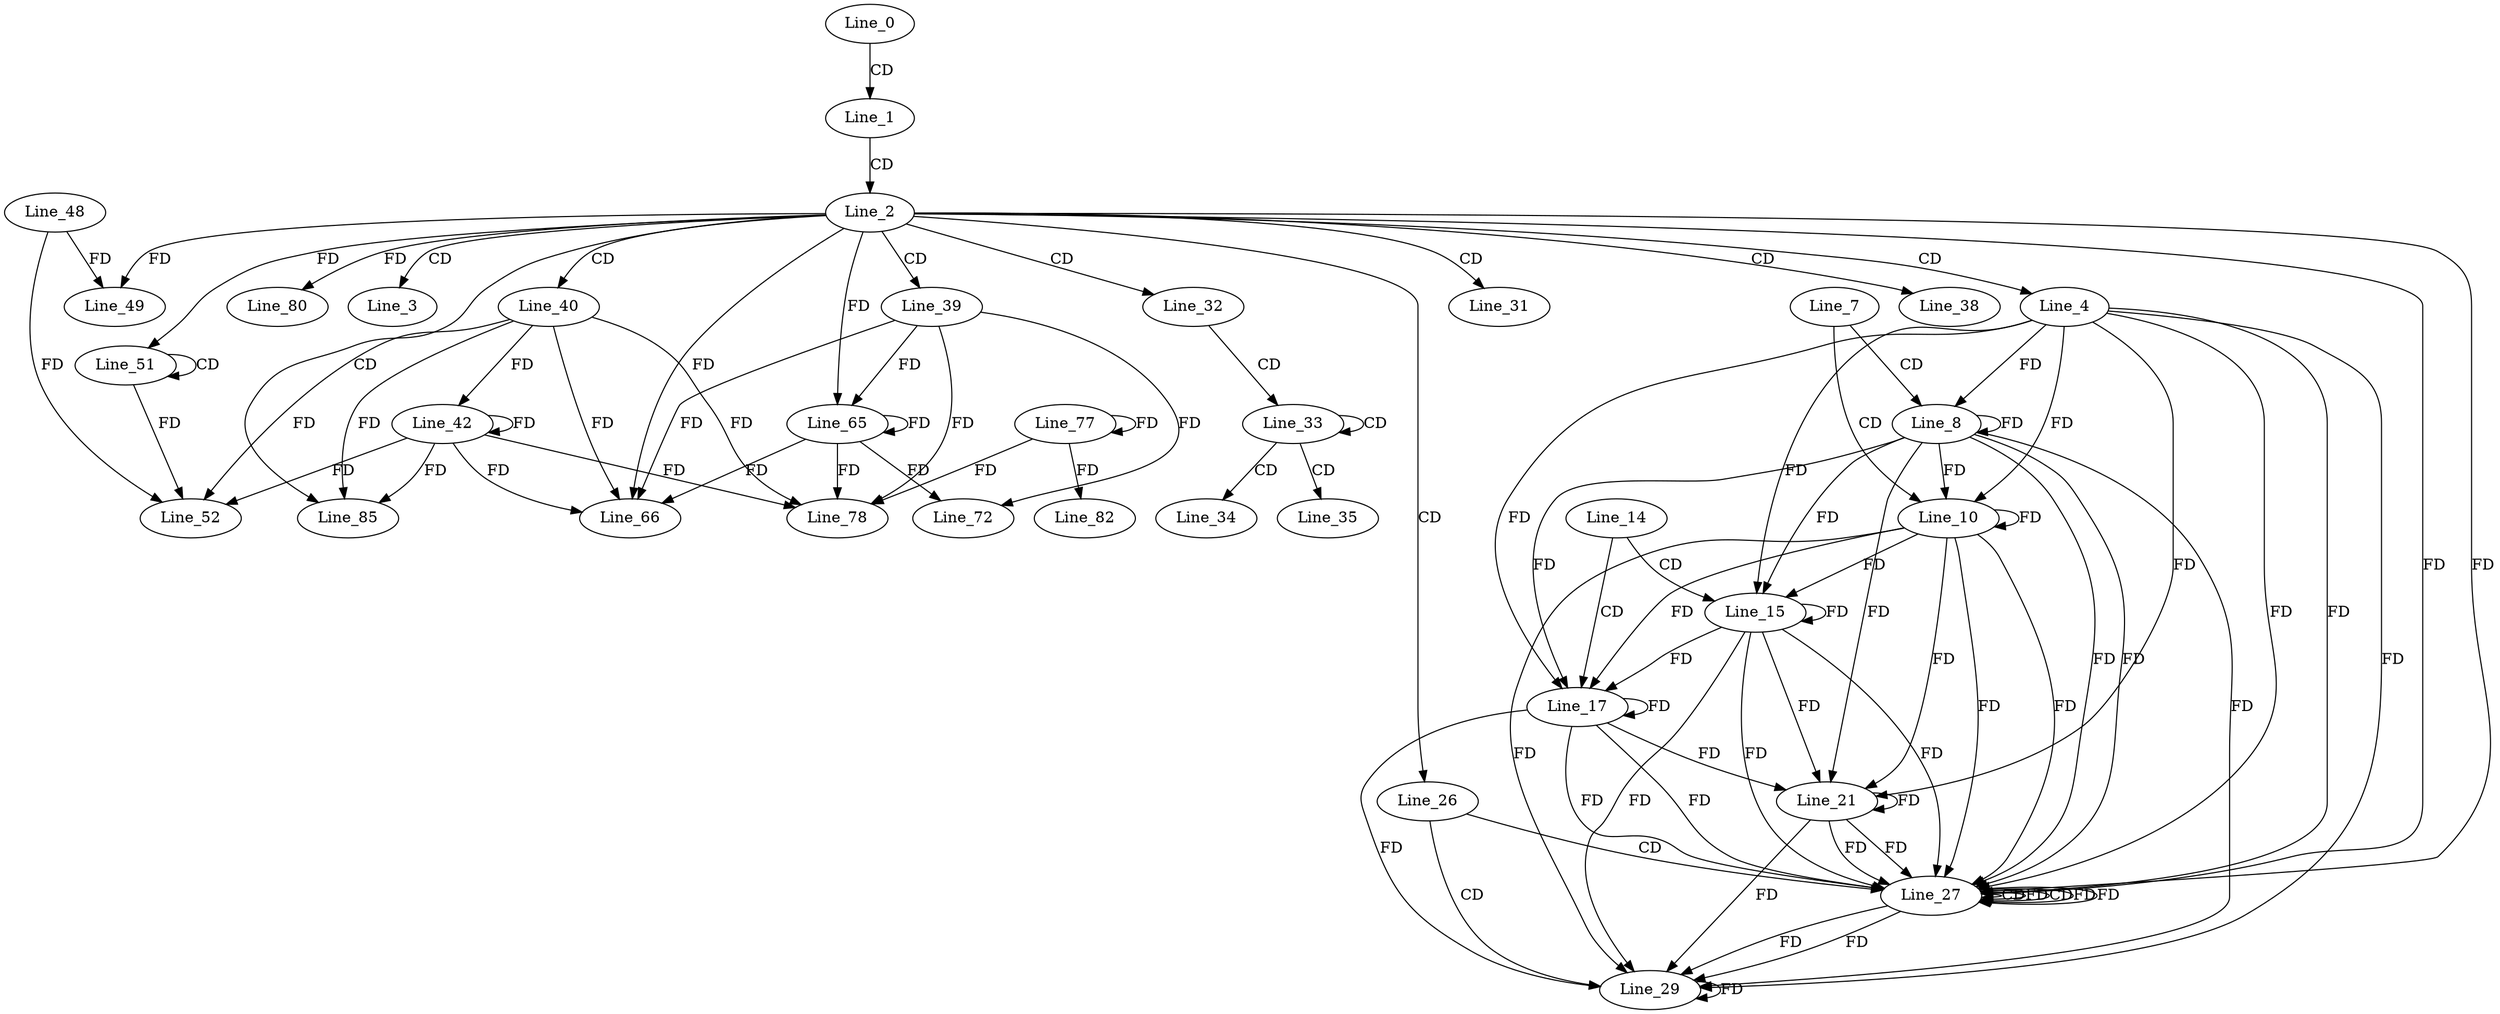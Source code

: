 digraph G {
  Line_0;
  Line_1;
  Line_2;
  Line_3;
  Line_4;
  Line_7;
  Line_8;
  Line_10;
  Line_14;
  Line_15;
  Line_17;
  Line_21;
  Line_26;
  Line_27;
  Line_27;
  Line_27;
  Line_27;
  Line_29;
  Line_29;
  Line_31;
  Line_32;
  Line_33;
  Line_33;
  Line_34;
  Line_35;
  Line_38;
  Line_39;
  Line_40;
  Line_42;
  Line_48;
  Line_49;
  Line_49;
  Line_51;
  Line_51;
  Line_51;
  Line_52;
  Line_65;
  Line_65;
  Line_66;
  Line_66;
  Line_72;
  Line_77;
  Line_77;
  Line_78;
  Line_80;
  Line_82;
  Line_85;
  Line_0 -> Line_1 [ label="CD" ];
  Line_1 -> Line_2 [ label="CD" ];
  Line_2 -> Line_3 [ label="CD" ];
  Line_2 -> Line_4 [ label="CD" ];
  Line_7 -> Line_8 [ label="CD" ];
  Line_4 -> Line_8 [ label="FD" ];
  Line_8 -> Line_8 [ label="FD" ];
  Line_7 -> Line_10 [ label="CD" ];
  Line_4 -> Line_10 [ label="FD" ];
  Line_8 -> Line_10 [ label="FD" ];
  Line_10 -> Line_10 [ label="FD" ];
  Line_14 -> Line_15 [ label="CD" ];
  Line_4 -> Line_15 [ label="FD" ];
  Line_8 -> Line_15 [ label="FD" ];
  Line_10 -> Line_15 [ label="FD" ];
  Line_15 -> Line_15 [ label="FD" ];
  Line_14 -> Line_17 [ label="CD" ];
  Line_4 -> Line_17 [ label="FD" ];
  Line_8 -> Line_17 [ label="FD" ];
  Line_10 -> Line_17 [ label="FD" ];
  Line_15 -> Line_17 [ label="FD" ];
  Line_17 -> Line_17 [ label="FD" ];
  Line_4 -> Line_21 [ label="FD" ];
  Line_8 -> Line_21 [ label="FD" ];
  Line_10 -> Line_21 [ label="FD" ];
  Line_15 -> Line_21 [ label="FD" ];
  Line_17 -> Line_21 [ label="FD" ];
  Line_21 -> Line_21 [ label="FD" ];
  Line_2 -> Line_26 [ label="CD" ];
  Line_26 -> Line_27 [ label="CD" ];
  Line_27 -> Line_27 [ label="CD" ];
  Line_4 -> Line_27 [ label="FD" ];
  Line_8 -> Line_27 [ label="FD" ];
  Line_10 -> Line_27 [ label="FD" ];
  Line_15 -> Line_27 [ label="FD" ];
  Line_17 -> Line_27 [ label="FD" ];
  Line_21 -> Line_27 [ label="FD" ];
  Line_27 -> Line_27 [ label="FD" ];
  Line_2 -> Line_27 [ label="FD" ];
  Line_27 -> Line_27 [ label="CD" ];
  Line_4 -> Line_27 [ label="FD" ];
  Line_8 -> Line_27 [ label="FD" ];
  Line_10 -> Line_27 [ label="FD" ];
  Line_15 -> Line_27 [ label="FD" ];
  Line_17 -> Line_27 [ label="FD" ];
  Line_21 -> Line_27 [ label="FD" ];
  Line_27 -> Line_27 [ label="FD" ];
  Line_27 -> Line_27 [ label="FD" ];
  Line_2 -> Line_27 [ label="FD" ];
  Line_26 -> Line_29 [ label="CD" ];
  Line_4 -> Line_29 [ label="FD" ];
  Line_8 -> Line_29 [ label="FD" ];
  Line_10 -> Line_29 [ label="FD" ];
  Line_15 -> Line_29 [ label="FD" ];
  Line_17 -> Line_29 [ label="FD" ];
  Line_21 -> Line_29 [ label="FD" ];
  Line_27 -> Line_29 [ label="FD" ];
  Line_27 -> Line_29 [ label="FD" ];
  Line_29 -> Line_29 [ label="FD" ];
  Line_2 -> Line_31 [ label="CD" ];
  Line_2 -> Line_32 [ label="CD" ];
  Line_32 -> Line_33 [ label="CD" ];
  Line_33 -> Line_33 [ label="CD" ];
  Line_33 -> Line_34 [ label="CD" ];
  Line_33 -> Line_35 [ label="CD" ];
  Line_2 -> Line_38 [ label="CD" ];
  Line_2 -> Line_39 [ label="CD" ];
  Line_2 -> Line_40 [ label="CD" ];
  Line_40 -> Line_42 [ label="FD" ];
  Line_42 -> Line_42 [ label="FD" ];
  Line_48 -> Line_49 [ label="FD" ];
  Line_2 -> Line_49 [ label="FD" ];
  Line_51 -> Line_51 [ label="CD" ];
  Line_2 -> Line_51 [ label="FD" ];
  Line_51 -> Line_52 [ label="FD" ];
  Line_48 -> Line_52 [ label="FD" ];
  Line_40 -> Line_52 [ label="FD" ];
  Line_42 -> Line_52 [ label="FD" ];
  Line_39 -> Line_65 [ label="FD" ];
  Line_65 -> Line_65 [ label="FD" ];
  Line_2 -> Line_65 [ label="FD" ];
  Line_39 -> Line_66 [ label="FD" ];
  Line_65 -> Line_66 [ label="FD" ];
  Line_40 -> Line_66 [ label="FD" ];
  Line_42 -> Line_66 [ label="FD" ];
  Line_2 -> Line_66 [ label="FD" ];
  Line_39 -> Line_72 [ label="FD" ];
  Line_65 -> Line_72 [ label="FD" ];
  Line_77 -> Line_77 [ label="FD" ];
  Line_39 -> Line_78 [ label="FD" ];
  Line_65 -> Line_78 [ label="FD" ];
  Line_77 -> Line_78 [ label="FD" ];
  Line_40 -> Line_78 [ label="FD" ];
  Line_42 -> Line_78 [ label="FD" ];
  Line_2 -> Line_80 [ label="FD" ];
  Line_77 -> Line_82 [ label="FD" ];
  Line_2 -> Line_85 [ label="CD" ];
  Line_40 -> Line_85 [ label="FD" ];
  Line_42 -> Line_85 [ label="FD" ];
}
